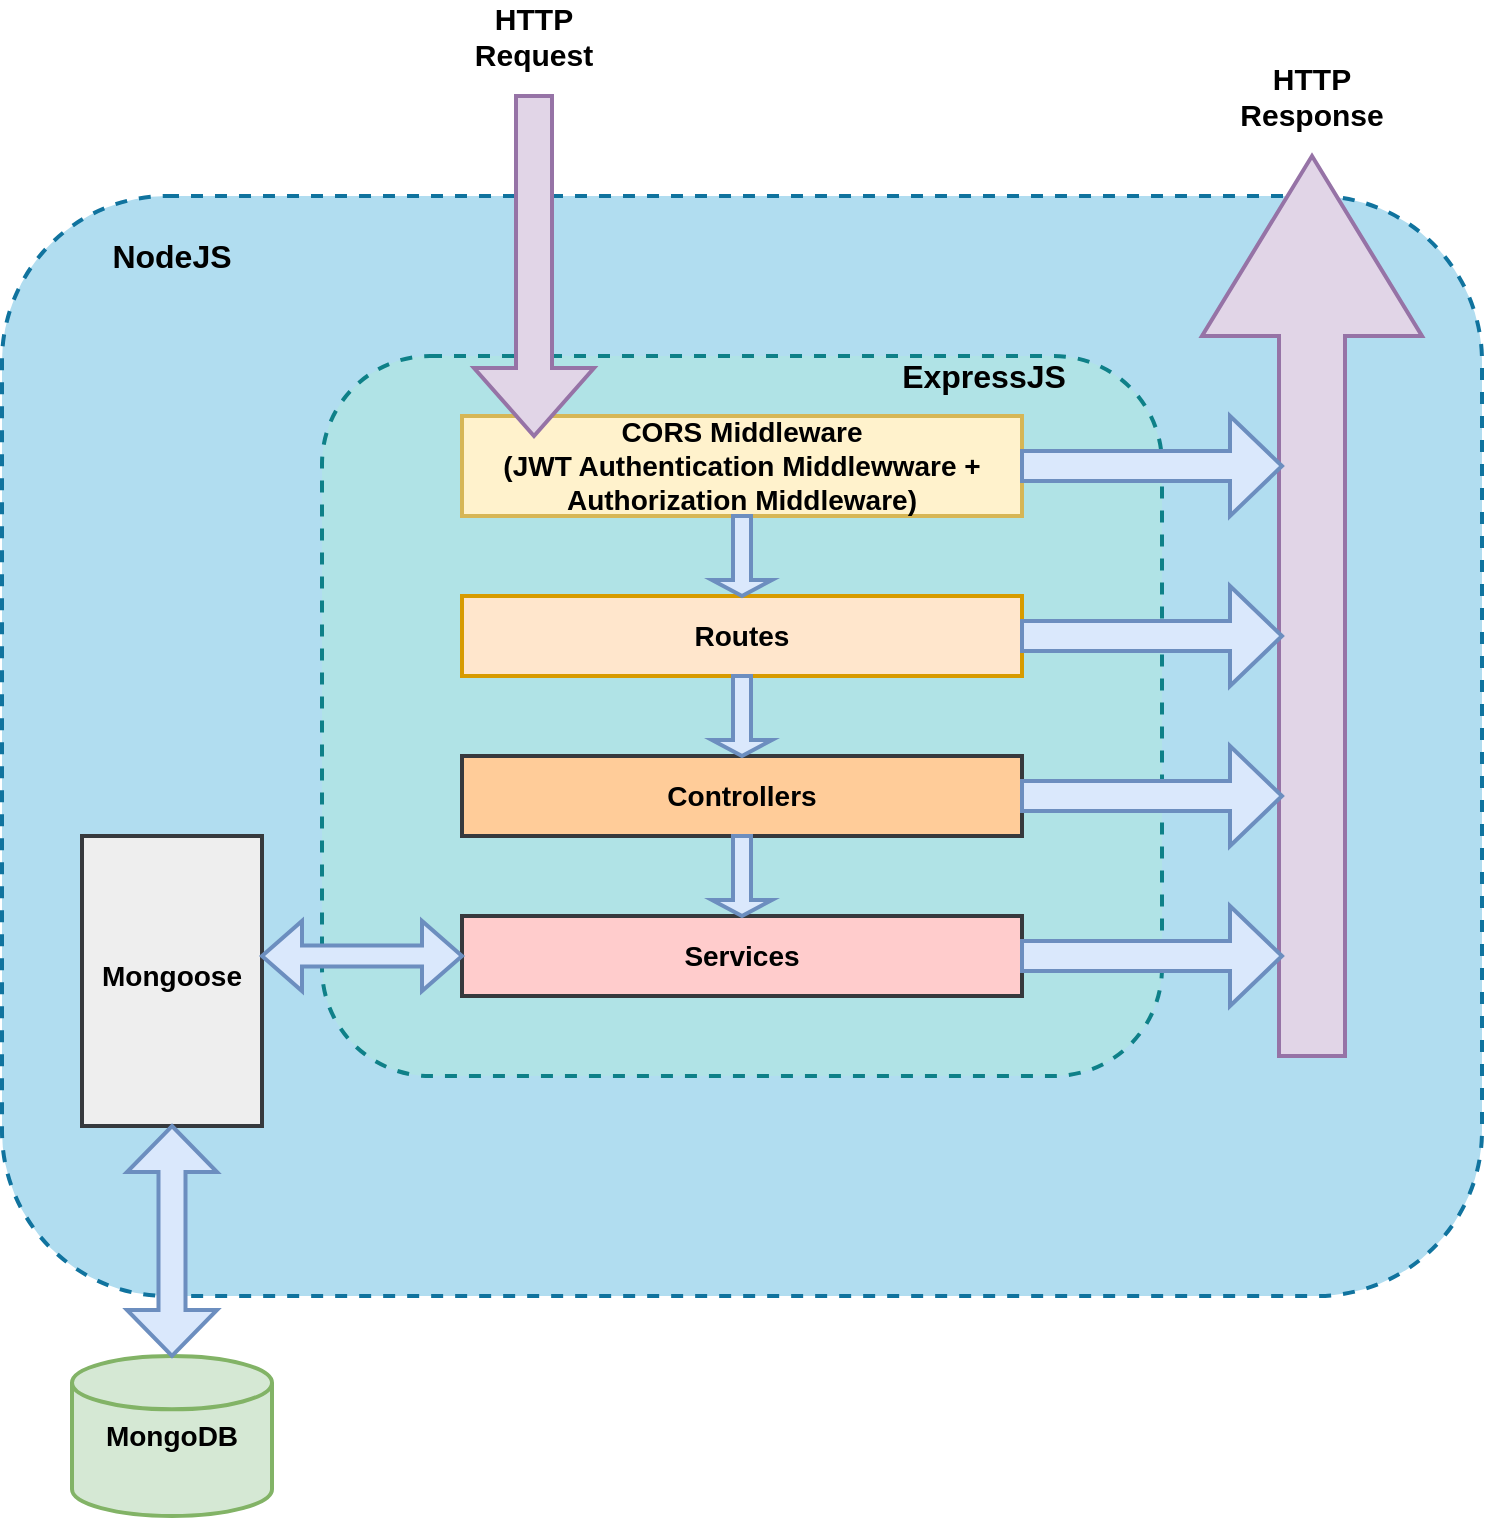<mxfile version="14.7.9" type="device"><diagram id="I2j4rOagYoxQBd6dKMMb" name="Page-1"><mxGraphModel dx="803" dy="761" grid="1" gridSize="10" guides="1" tooltips="1" connect="1" arrows="1" fold="1" page="1" pageScale="1" pageWidth="827" pageHeight="1169" math="0" shadow="0"><root><mxCell id="0"/><mxCell id="1" parent="0"/><mxCell id="aryUUPkEiohxSXu8ltr9-1" value="" style="rounded=1;whiteSpace=wrap;html=1;dashed=1;strokeWidth=2;fillColor=#b1ddf0;strokeColor=#10739e;fontSize=14;fontStyle=1" vertex="1" parent="1"><mxGeometry x="44" y="110" width="740" height="550" as="geometry"/></mxCell><mxCell id="aryUUPkEiohxSXu8ltr9-2" value="" style="shape=singleArrow;direction=north;whiteSpace=wrap;html=1;strokeWidth=2;fillColor=#e1d5e7;strokeColor=#9673a6;fontSize=14;fontStyle=1" vertex="1" parent="1"><mxGeometry x="644" y="90" width="110" height="450" as="geometry"/></mxCell><mxCell id="aryUUPkEiohxSXu8ltr9-3" value="" style="rounded=1;whiteSpace=wrap;html=1;dashed=1;strokeWidth=2;fillColor=#b0e3e6;strokeColor=#0e8088;fontSize=14;fontStyle=1" vertex="1" parent="1"><mxGeometry x="204" y="190" width="420" height="360" as="geometry"/></mxCell><mxCell id="aryUUPkEiohxSXu8ltr9-4" value="CORS Middleware&lt;br style=&quot;font-size: 14px;&quot;&gt;(JWT Authentication Middlewware + &lt;br style=&quot;font-size: 14px;&quot;&gt;Authorization Middleware)" style="rounded=0;whiteSpace=wrap;html=1;strokeWidth=2;fillColor=#fff2cc;strokeColor=#d6b656;fontSize=14;fontStyle=1" vertex="1" parent="1"><mxGeometry x="274" y="220" width="280" height="50" as="geometry"/></mxCell><mxCell id="aryUUPkEiohxSXu8ltr9-6" value="Routes" style="rounded=0;whiteSpace=wrap;html=1;strokeWidth=2;fillColor=#ffe6cc;strokeColor=#d79b00;fontSize=14;fontStyle=1" vertex="1" parent="1"><mxGeometry x="274" y="310" width="280" height="40" as="geometry"/></mxCell><mxCell id="aryUUPkEiohxSXu8ltr9-7" value="Controllers" style="rounded=0;whiteSpace=wrap;html=1;strokeWidth=2;fillColor=#ffcc99;strokeColor=#36393d;fontSize=14;fontStyle=1" vertex="1" parent="1"><mxGeometry x="274" y="390" width="280" height="40" as="geometry"/></mxCell><mxCell id="aryUUPkEiohxSXu8ltr9-8" value="Services" style="rounded=0;whiteSpace=wrap;html=1;strokeWidth=2;fillColor=#ffcccc;strokeColor=#36393d;fontSize=14;fontStyle=1" vertex="1" parent="1"><mxGeometry x="274" y="470" width="280" height="40" as="geometry"/></mxCell><mxCell id="aryUUPkEiohxSXu8ltr9-9" value="" style="shape=singleArrow;direction=south;whiteSpace=wrap;html=1;strokeWidth=2;fillColor=#e1d5e7;strokeColor=#9673a6;fontSize=14;fontStyle=1" vertex="1" parent="1"><mxGeometry x="280" y="60" width="60" height="170" as="geometry"/></mxCell><mxCell id="aryUUPkEiohxSXu8ltr9-12" value="" style="rounded=0;whiteSpace=wrap;html=1;rotation=90;strokeWidth=2;fillColor=#eeeeee;strokeColor=#36393d;fontSize=14;fontStyle=1" vertex="1" parent="1"><mxGeometry x="56.5" y="457.5" width="145" height="90" as="geometry"/></mxCell><mxCell id="aryUUPkEiohxSXu8ltr9-13" value="MongoDB" style="strokeWidth=2;html=1;shape=mxgraph.flowchart.database;whiteSpace=wrap;fillColor=#d5e8d4;strokeColor=#82b366;fontSize=14;fontStyle=1" vertex="1" parent="1"><mxGeometry x="79" y="690" width="100" height="80" as="geometry"/></mxCell><mxCell id="aryUUPkEiohxSXu8ltr9-14" value="" style="shape=doubleArrow;direction=south;whiteSpace=wrap;html=1;strokeWidth=2;fillColor=#dae8fc;strokeColor=#6c8ebf;fontSize=14;fontStyle=1" vertex="1" parent="1"><mxGeometry x="106.5" y="575" width="45" height="115" as="geometry"/></mxCell><mxCell id="aryUUPkEiohxSXu8ltr9-15" value="" style="shape=singleArrow;direction=south;whiteSpace=wrap;html=1;strokeWidth=2;fillColor=#dae8fc;strokeColor=#6c8ebf;fontSize=14;fontStyle=1" vertex="1" parent="1"><mxGeometry x="399" y="270" width="30" height="40" as="geometry"/></mxCell><mxCell id="aryUUPkEiohxSXu8ltr9-16" value="" style="shape=singleArrow;direction=south;whiteSpace=wrap;html=1;strokeWidth=2;fillColor=#dae8fc;strokeColor=#6c8ebf;fontSize=14;fontStyle=1" vertex="1" parent="1"><mxGeometry x="399" y="350" width="30" height="40" as="geometry"/></mxCell><mxCell id="aryUUPkEiohxSXu8ltr9-17" value="" style="shape=singleArrow;direction=south;whiteSpace=wrap;html=1;strokeWidth=2;fillColor=#dae8fc;strokeColor=#6c8ebf;fontSize=14;fontStyle=1" vertex="1" parent="1"><mxGeometry x="399" y="430" width="30" height="40" as="geometry"/></mxCell><mxCell id="aryUUPkEiohxSXu8ltr9-18" value="" style="shape=singleArrow;whiteSpace=wrap;html=1;strokeWidth=2;fillColor=#dae8fc;strokeColor=#6c8ebf;fontSize=14;fontStyle=1" vertex="1" parent="1"><mxGeometry x="554" y="220" width="130" height="50" as="geometry"/></mxCell><mxCell id="aryUUPkEiohxSXu8ltr9-19" value="" style="shape=singleArrow;whiteSpace=wrap;html=1;strokeWidth=2;fillColor=#dae8fc;strokeColor=#6c8ebf;fontSize=14;fontStyle=1" vertex="1" parent="1"><mxGeometry x="554" y="305" width="130" height="50" as="geometry"/></mxCell><mxCell id="aryUUPkEiohxSXu8ltr9-20" value="" style="shape=singleArrow;whiteSpace=wrap;html=1;strokeWidth=2;fillColor=#dae8fc;strokeColor=#6c8ebf;fontSize=14;fontStyle=1" vertex="1" parent="1"><mxGeometry x="554" y="385" width="130" height="50" as="geometry"/></mxCell><mxCell id="aryUUPkEiohxSXu8ltr9-21" value="" style="shape=singleArrow;whiteSpace=wrap;html=1;strokeWidth=2;fillColor=#dae8fc;strokeColor=#6c8ebf;fontSize=14;fontStyle=1" vertex="1" parent="1"><mxGeometry x="554" y="465" width="130" height="50" as="geometry"/></mxCell><mxCell id="aryUUPkEiohxSXu8ltr9-22" value="" style="shape=doubleArrow;whiteSpace=wrap;html=1;strokeWidth=2;fillColor=#dae8fc;strokeColor=#6c8ebf;fontSize=14;fontStyle=1" vertex="1" parent="1"><mxGeometry x="174" y="472.5" width="100" height="35" as="geometry"/></mxCell><mxCell id="aryUUPkEiohxSXu8ltr9-24" value="HTTP Request" style="text;html=1;strokeColor=none;fillColor=none;align=center;verticalAlign=middle;whiteSpace=wrap;rounded=0;fontSize=15;fontStyle=1" vertex="1" parent="1"><mxGeometry x="265" y="20" width="90" height="20" as="geometry"/></mxCell><mxCell id="aryUUPkEiohxSXu8ltr9-25" value="HTTP Response" style="text;html=1;strokeColor=none;fillColor=none;align=center;verticalAlign=middle;whiteSpace=wrap;rounded=0;fontSize=15;fontStyle=1" vertex="1" parent="1"><mxGeometry x="651" y="50" width="96" height="20" as="geometry"/></mxCell><mxCell id="aryUUPkEiohxSXu8ltr9-26" value="NodeJS" style="text;html=1;strokeColor=none;fillColor=none;align=center;verticalAlign=middle;whiteSpace=wrap;rounded=0;fontSize=16;fontStyle=1" vertex="1" parent="1"><mxGeometry x="84" y="130" width="90" height="20" as="geometry"/></mxCell><mxCell id="aryUUPkEiohxSXu8ltr9-27" value="ExpressJS" style="text;html=1;strokeColor=none;fillColor=none;align=center;verticalAlign=middle;whiteSpace=wrap;rounded=0;fontSize=16;fontStyle=1" vertex="1" parent="1"><mxGeometry x="490" y="190" width="90" height="20" as="geometry"/></mxCell><mxCell id="aryUUPkEiohxSXu8ltr9-28" value="Mongoose" style="text;html=1;strokeColor=none;fillColor=none;align=center;verticalAlign=middle;whiteSpace=wrap;rounded=0;fontSize=14;fontStyle=1" vertex="1" parent="1"><mxGeometry x="109" y="490" width="40" height="20" as="geometry"/></mxCell></root></mxGraphModel></diagram></mxfile>